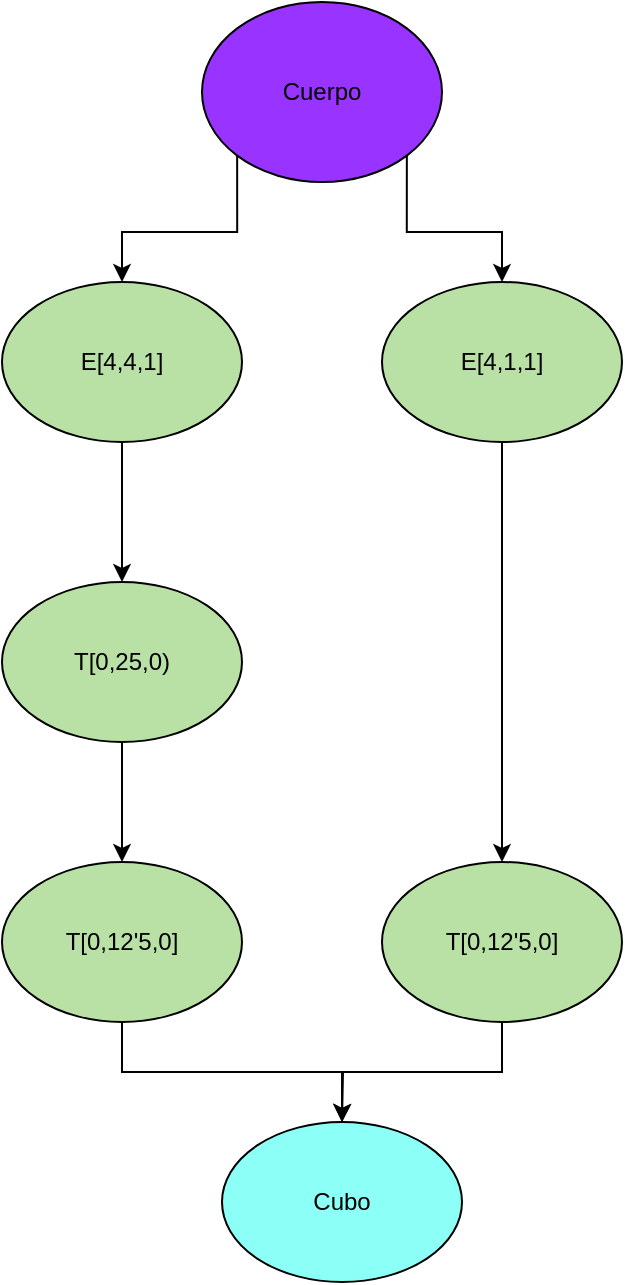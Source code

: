 <mxfile version="16.5.2" type="github">
  <diagram id="4_nmUq1pFZtlGs80qJmV" name="Page-1">
    <mxGraphModel dx="653" dy="910" grid="1" gridSize="10" guides="1" tooltips="1" connect="1" arrows="1" fold="1" page="1" pageScale="1" pageWidth="850" pageHeight="1100" math="0" shadow="0">
      <root>
        <mxCell id="0" />
        <mxCell id="1" parent="0" />
        <mxCell id="OaylinPc7qBIeSaOdyYc-9" style="edgeStyle=orthogonalEdgeStyle;rounded=0;orthogonalLoop=1;jettySize=auto;html=1;exitX=0;exitY=1;exitDx=0;exitDy=0;" parent="1" source="OaylinPc7qBIeSaOdyYc-1" target="OaylinPc7qBIeSaOdyYc-2" edge="1">
          <mxGeometry relative="1" as="geometry" />
        </mxCell>
        <mxCell id="OaylinPc7qBIeSaOdyYc-10" style="edgeStyle=orthogonalEdgeStyle;rounded=0;orthogonalLoop=1;jettySize=auto;html=1;exitX=1;exitY=1;exitDx=0;exitDy=0;" parent="1" source="OaylinPc7qBIeSaOdyYc-1" target="OaylinPc7qBIeSaOdyYc-4" edge="1">
          <mxGeometry relative="1" as="geometry" />
        </mxCell>
        <mxCell id="OaylinPc7qBIeSaOdyYc-1" value="Cuerpo" style="ellipse;whiteSpace=wrap;html=1;fillColor=#9933FF;" parent="1" vertex="1">
          <mxGeometry x="130" y="170" width="120" height="90" as="geometry" />
        </mxCell>
        <mxCell id="OaylinPc7qBIeSaOdyYc-11" style="edgeStyle=orthogonalEdgeStyle;rounded=0;orthogonalLoop=1;jettySize=auto;html=1;exitX=0.5;exitY=1;exitDx=0;exitDy=0;" parent="1" source="OaylinPc7qBIeSaOdyYc-2" target="OaylinPc7qBIeSaOdyYc-5" edge="1">
          <mxGeometry relative="1" as="geometry" />
        </mxCell>
        <mxCell id="OaylinPc7qBIeSaOdyYc-2" value="E[4,4,1]" style="ellipse;whiteSpace=wrap;html=1;fillColor=#B9E0A5;" parent="1" vertex="1">
          <mxGeometry x="30" y="310" width="120" height="80" as="geometry" />
        </mxCell>
        <mxCell id="6w8MThN1__oIE-e5tfib-7" style="edgeStyle=orthogonalEdgeStyle;rounded=0;orthogonalLoop=1;jettySize=auto;html=1;exitX=0.5;exitY=1;exitDx=0;exitDy=0;" edge="1" parent="1" source="OaylinPc7qBIeSaOdyYc-4" target="6w8MThN1__oIE-e5tfib-5">
          <mxGeometry relative="1" as="geometry" />
        </mxCell>
        <mxCell id="OaylinPc7qBIeSaOdyYc-4" value="E[4,1,1]" style="ellipse;whiteSpace=wrap;html=1;fillColor=#B9E0A5;" parent="1" vertex="1">
          <mxGeometry x="220" y="310" width="120" height="80" as="geometry" />
        </mxCell>
        <mxCell id="6w8MThN1__oIE-e5tfib-6" style="edgeStyle=orthogonalEdgeStyle;rounded=0;orthogonalLoop=1;jettySize=auto;html=1;exitX=0.5;exitY=1;exitDx=0;exitDy=0;" edge="1" parent="1" source="OaylinPc7qBIeSaOdyYc-5" target="6w8MThN1__oIE-e5tfib-4">
          <mxGeometry relative="1" as="geometry" />
        </mxCell>
        <mxCell id="OaylinPc7qBIeSaOdyYc-5" value="T[0,25,0)" style="ellipse;whiteSpace=wrap;html=1;fillColor=#B9E0A5;" parent="1" vertex="1">
          <mxGeometry x="30" y="460" width="120" height="80" as="geometry" />
        </mxCell>
        <mxCell id="6w8MThN1__oIE-e5tfib-1" value="Cubo" style="ellipse;whiteSpace=wrap;html=1;fillColor=#8CFFF7;" vertex="1" parent="1">
          <mxGeometry x="140" y="730" width="120" height="80" as="geometry" />
        </mxCell>
        <mxCell id="6w8MThN1__oIE-e5tfib-8" style="edgeStyle=orthogonalEdgeStyle;rounded=0;orthogonalLoop=1;jettySize=auto;html=1;exitX=0.5;exitY=1;exitDx=0;exitDy=0;" edge="1" parent="1" source="6w8MThN1__oIE-e5tfib-4" target="6w8MThN1__oIE-e5tfib-1">
          <mxGeometry relative="1" as="geometry" />
        </mxCell>
        <mxCell id="6w8MThN1__oIE-e5tfib-4" value="T[0,12&#39;5,0]" style="ellipse;whiteSpace=wrap;html=1;fillColor=#B9E0A5;" vertex="1" parent="1">
          <mxGeometry x="30" y="600" width="120" height="80" as="geometry" />
        </mxCell>
        <mxCell id="6w8MThN1__oIE-e5tfib-9" style="edgeStyle=orthogonalEdgeStyle;rounded=0;orthogonalLoop=1;jettySize=auto;html=1;exitX=0.5;exitY=1;exitDx=0;exitDy=0;" edge="1" parent="1" source="6w8MThN1__oIE-e5tfib-5">
          <mxGeometry relative="1" as="geometry">
            <mxPoint x="200" y="730" as="targetPoint" />
          </mxGeometry>
        </mxCell>
        <mxCell id="6w8MThN1__oIE-e5tfib-5" value="T[0,12&#39;5,0]" style="ellipse;whiteSpace=wrap;html=1;fillColor=#B9E0A5;" vertex="1" parent="1">
          <mxGeometry x="220" y="600" width="120" height="80" as="geometry" />
        </mxCell>
      </root>
    </mxGraphModel>
  </diagram>
</mxfile>
